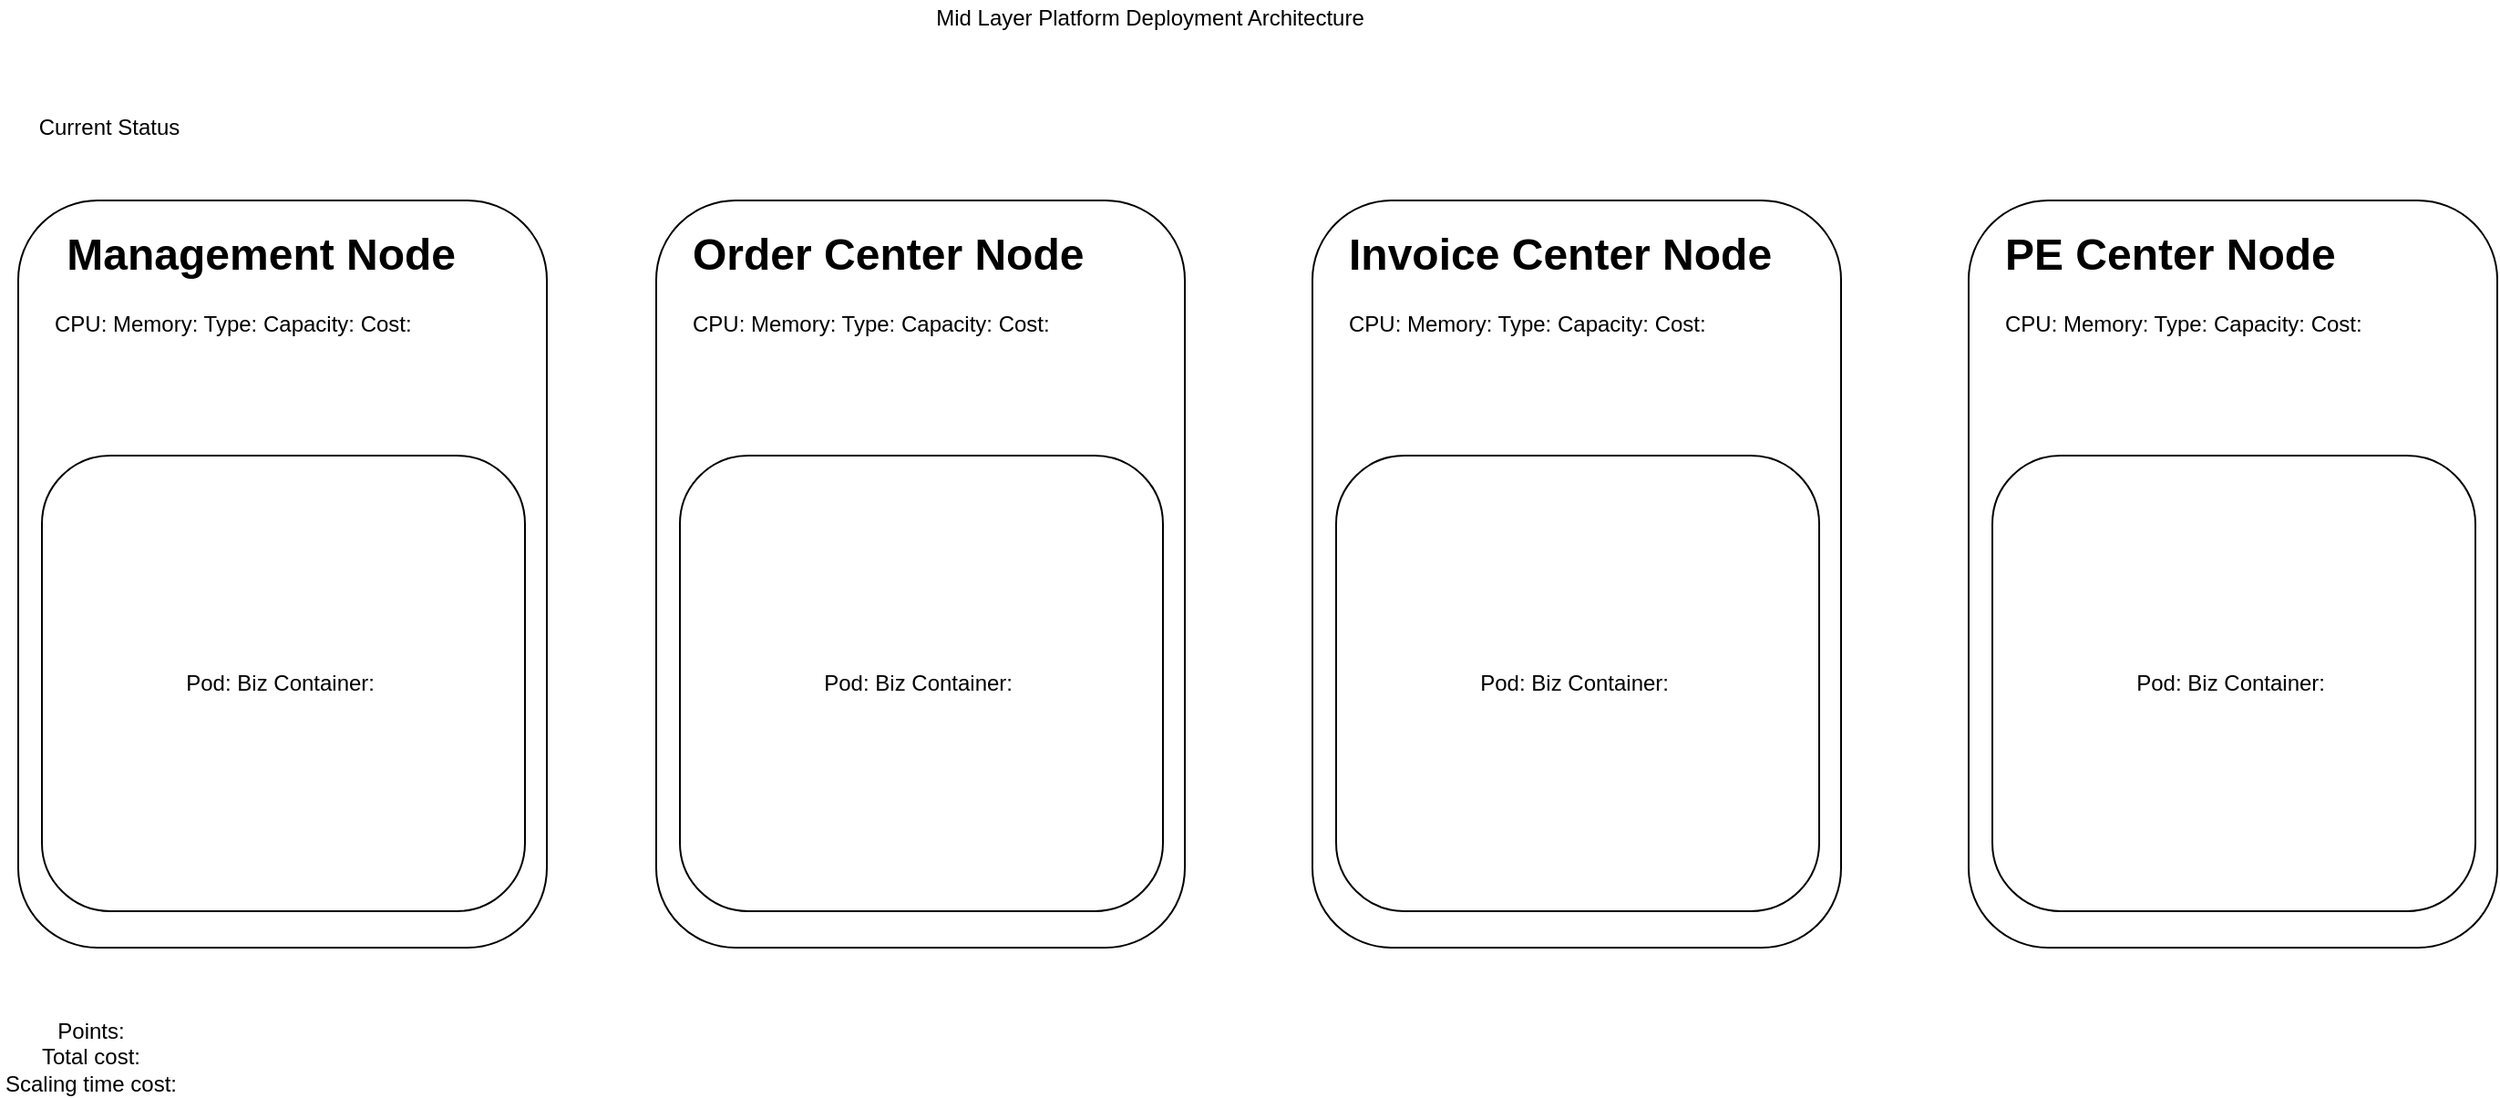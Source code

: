 <mxfile type="github" version="12.1.7" pages="1">
  <diagram id="jTZAZJjFWtf-VRuI2Loa" name="Page-1">
    <mxGraphModel grid="1" dx="2555" dy="818" gridSize="10" guides="1" tooltips="1" connect="1" arrows="1" fold="1" page="1" pageScale="1" pageWidth="827" pageHeight="1169" math="0" shadow="0">
      <root>
        <mxCell id="0"/>
        <mxCell id="1" parent="0"/>
        <mxCell id="CkEfV53mXyZ0E1vWoYt8-1" value="" parent="1" style="rounded=1;whiteSpace=wrap;html=1;" vertex="1">
          <mxGeometry as="geometry" x="110" y="170" width="290" height="410"/>
        </mxCell>
        <mxCell id="CkEfV53mXyZ0E1vWoYt8-2" value="&lt;h1&gt;Order Center Node&lt;/h1&gt;&lt;p&gt;CPU: Memory: Type: Capacity: Cost:&amp;nbsp;&lt;br&gt;&lt;/p&gt;" parent="1" style="text;html=1;strokeColor=none;fillColor=none;spacing=5;spacingTop=-20;whiteSpace=wrap;overflow=hidden;rounded=0;" vertex="1">
          <mxGeometry as="geometry" x="125" y="180" width="225" height="120"/>
        </mxCell>
        <mxCell id="CkEfV53mXyZ0E1vWoYt8-3" value="Pod: Biz Container:&amp;nbsp;" parent="1" style="rounded=1;whiteSpace=wrap;html=1;" vertex="1">
          <mxGeometry as="geometry" x="123" y="310" width="265" height="250"/>
        </mxCell>
        <mxCell id="CkEfV53mXyZ0E1vWoYt8-4" value="Current Status" parent="1" style="text;html=1;strokeColor=none;fillColor=none;align=center;verticalAlign=middle;whiteSpace=wrap;rounded=0;" vertex="1">
          <mxGeometry as="geometry" x="-240" y="120" width="100" height="20"/>
        </mxCell>
        <mxCell id="CkEfV53mXyZ0E1vWoYt8-5" value="Mid Layer Platform Deployment Architecture" parent="1" style="text;html=1;strokeColor=none;fillColor=none;align=center;verticalAlign=middle;whiteSpace=wrap;rounded=0;" vertex="1">
          <mxGeometry as="geometry" x="220" y="60" width="322" height="20"/>
        </mxCell>
        <mxCell id="CkEfV53mXyZ0E1vWoYt8-6" value="Points:&lt;br&gt;Total cost:&lt;br&gt;Scaling time cost:" parent="1" style="text;html=1;strokeColor=none;fillColor=none;align=center;verticalAlign=middle;whiteSpace=wrap;rounded=0;" vertex="1">
          <mxGeometry as="geometry" x="-250" y="630" width="100" height="20"/>
        </mxCell>
        <mxCell id="CkEfV53mXyZ0E1vWoYt8-7" value="" parent="1" style="rounded=1;whiteSpace=wrap;html=1;" vertex="1">
          <mxGeometry as="geometry" x="470" y="170" width="290" height="410"/>
        </mxCell>
        <mxCell id="CkEfV53mXyZ0E1vWoYt8-8" value="&lt;h1&gt;Invoice Center Node&lt;/h1&gt;&lt;p&gt;CPU: Memory: Type: Capacity: Cost:&amp;nbsp;&lt;br&gt;&lt;/p&gt;" parent="1" style="text;html=1;strokeColor=none;fillColor=none;spacing=5;spacingTop=-20;whiteSpace=wrap;overflow=hidden;rounded=0;" vertex="1">
          <mxGeometry as="geometry" x="485" y="180" width="245" height="120"/>
        </mxCell>
        <mxCell id="CkEfV53mXyZ0E1vWoYt8-9" value="Pod: Biz Container:&amp;nbsp;" parent="1" style="rounded=1;whiteSpace=wrap;html=1;" vertex="1">
          <mxGeometry as="geometry" x="483" y="310" width="265" height="250"/>
        </mxCell>
        <mxCell id="CkEfV53mXyZ0E1vWoYt8-10" value="" parent="1" style="rounded=1;whiteSpace=wrap;html=1;" vertex="1">
          <mxGeometry as="geometry" x="830" y="170" width="290" height="410"/>
        </mxCell>
        <mxCell id="CkEfV53mXyZ0E1vWoYt8-11" value="&lt;h1&gt;PE Center Node&lt;/h1&gt;&lt;p&gt;CPU: Memory: Type: Capacity: Cost:&amp;nbsp;&lt;br&gt;&lt;/p&gt;" parent="1" style="text;html=1;strokeColor=none;fillColor=none;spacing=5;spacingTop=-20;whiteSpace=wrap;overflow=hidden;rounded=0;" vertex="1">
          <mxGeometry as="geometry" x="845" y="180" width="225" height="120"/>
        </mxCell>
        <mxCell id="CkEfV53mXyZ0E1vWoYt8-12" value="Pod: Biz Container:&amp;nbsp;" parent="1" style="rounded=1;whiteSpace=wrap;html=1;" vertex="1">
          <mxGeometry as="geometry" x="843" y="310" width="265" height="250"/>
        </mxCell>
        <mxCell id="CkEfV53mXyZ0E1vWoYt8-13" value="" parent="1" style="rounded=1;whiteSpace=wrap;html=1;" vertex="1">
          <mxGeometry as="geometry" x="-240" y="170" width="290" height="410"/>
        </mxCell>
        <mxCell id="CkEfV53mXyZ0E1vWoYt8-14" value="&lt;h1&gt;&amp;nbsp;Management Node&lt;/h1&gt;&lt;p&gt;CPU: Memory: Type: Capacity: Cost:&amp;nbsp;&lt;br&gt;&lt;/p&gt;" parent="1" style="text;html=1;strokeColor=none;fillColor=none;spacing=5;spacingTop=-20;whiteSpace=wrap;overflow=hidden;rounded=0;" vertex="1">
          <mxGeometry as="geometry" x="-225" y="180" width="235" height="120"/>
        </mxCell>
        <mxCell id="CkEfV53mXyZ0E1vWoYt8-15" value="Pod: Biz Container:&amp;nbsp;" parent="1" style="rounded=1;whiteSpace=wrap;html=1;" vertex="1">
          <mxGeometry as="geometry" x="-227" y="310" width="265" height="250"/>
        </mxCell>
      </root>
    </mxGraphModel>
  </diagram>
</mxfile>
